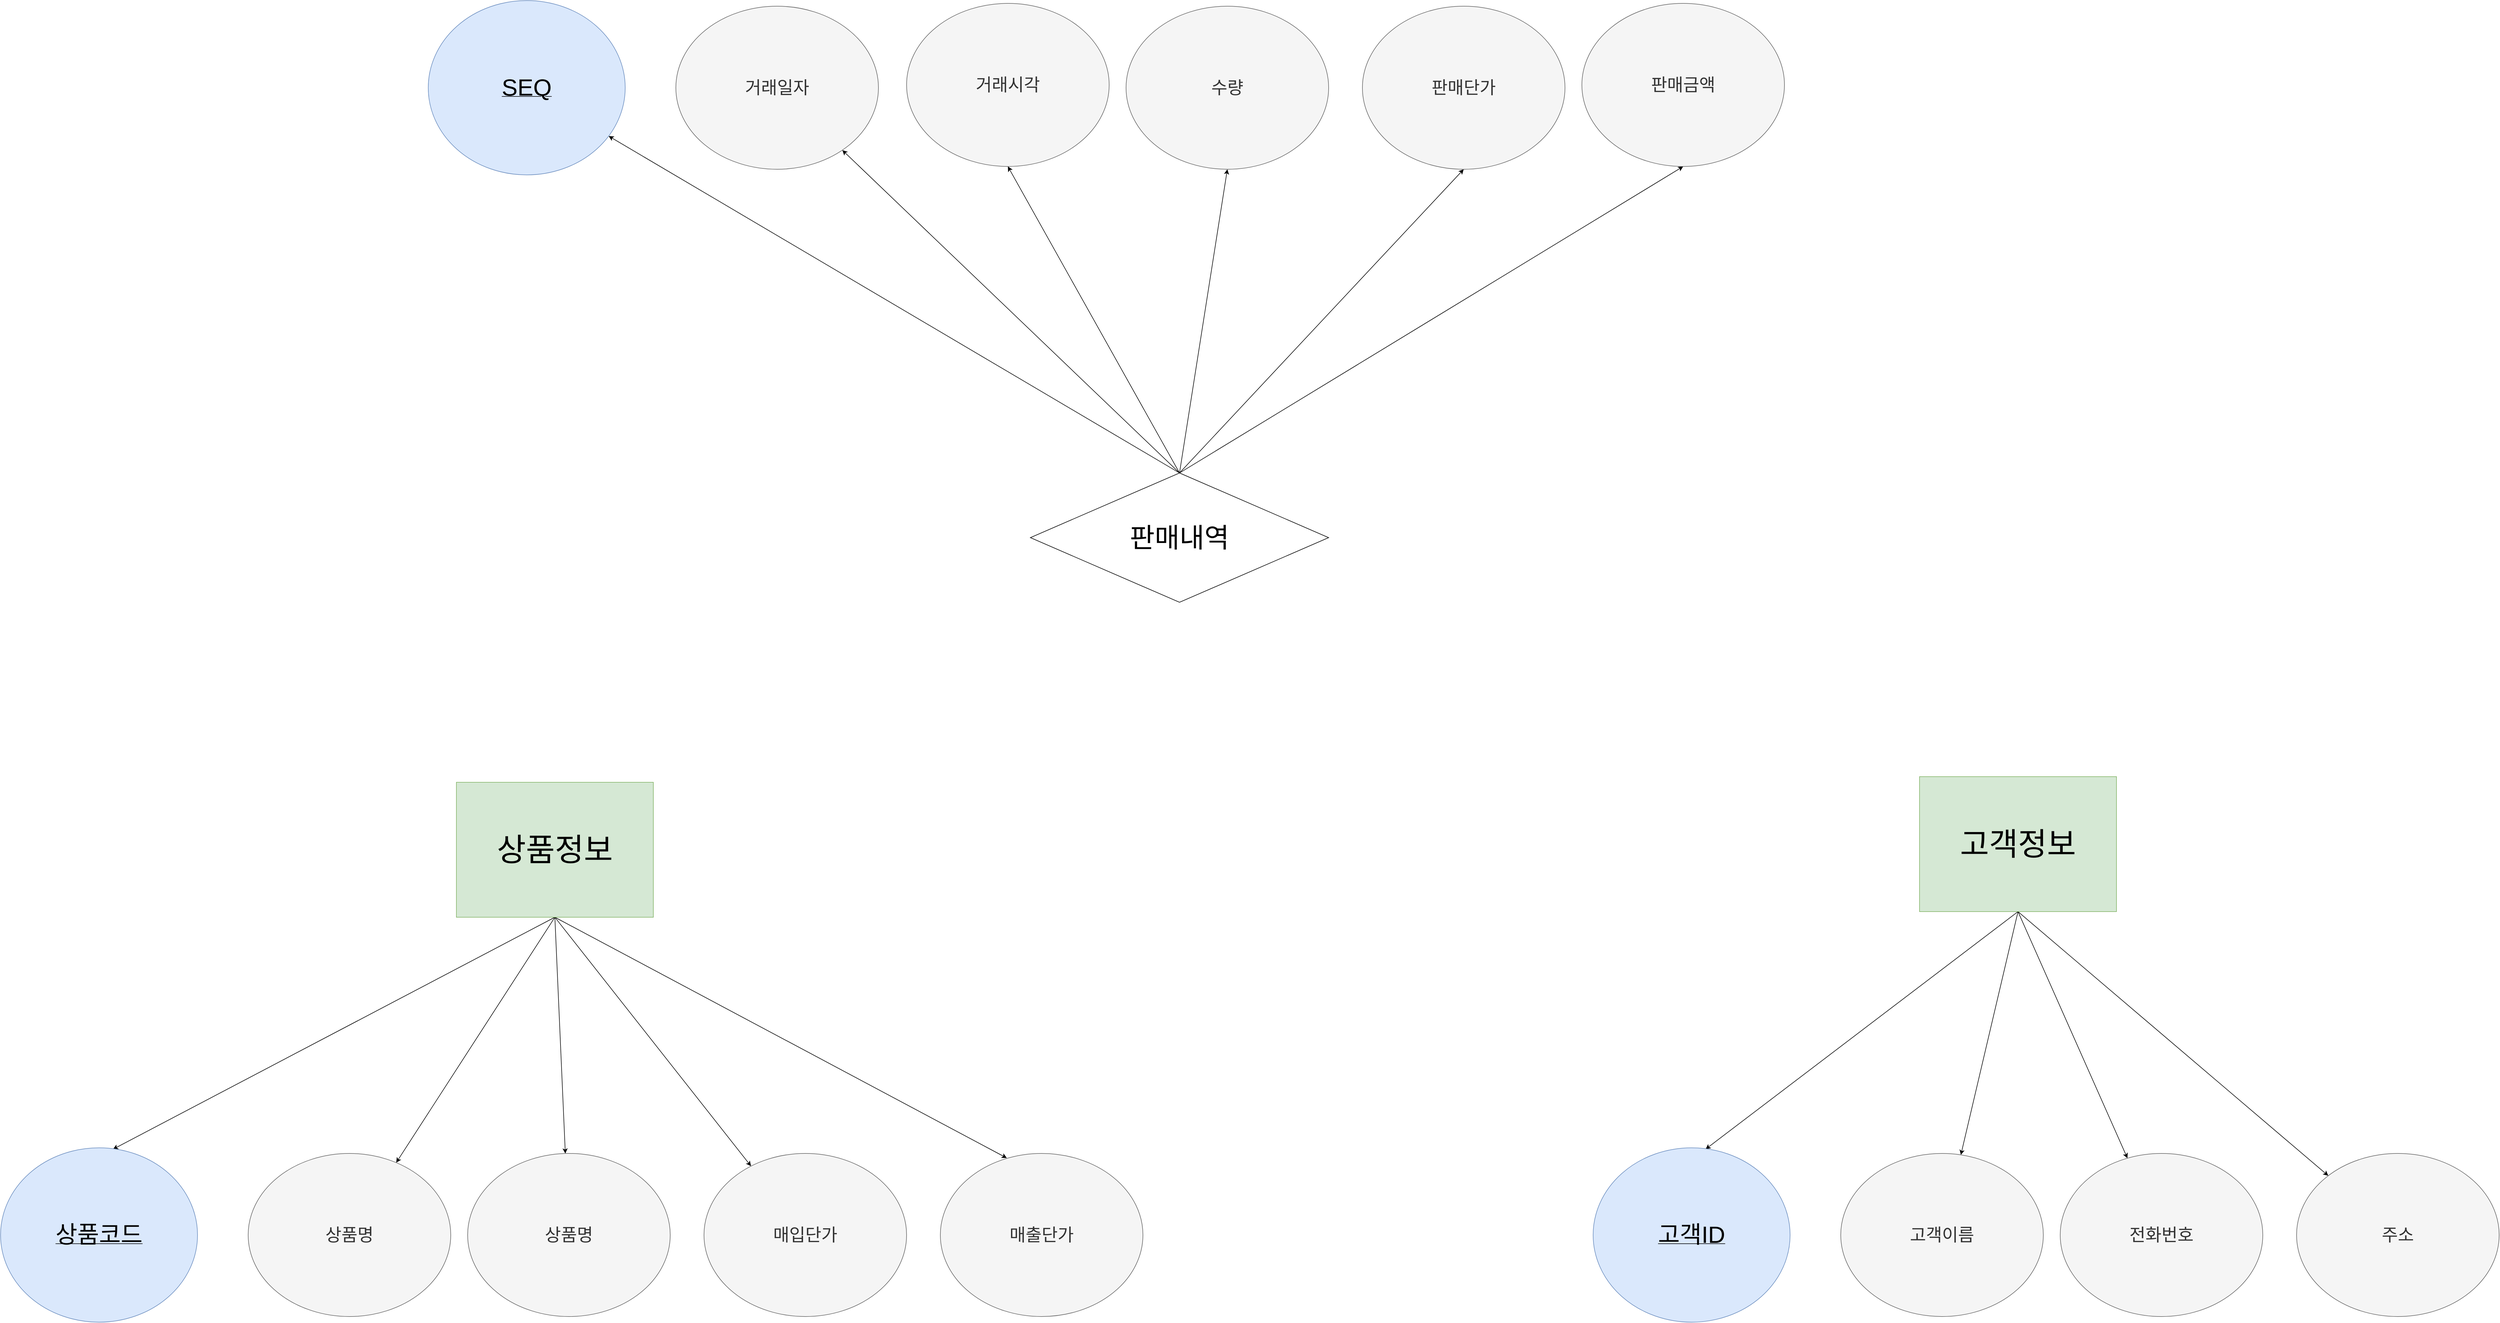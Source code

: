 <mxfile version="21.3.8" type="device">
  <diagram name="페이지-1" id="Xt2uu6nJdrluI8gXR9bE">
    <mxGraphModel dx="5736" dy="6324" grid="1" gridSize="10" guides="1" tooltips="1" connect="1" arrows="1" fold="1" page="1" pageScale="1" pageWidth="4681" pageHeight="3300" math="0" shadow="0">
      <root>
        <mxCell id="0" />
        <mxCell id="1" parent="0" />
        <mxCell id="kY6BftyaQsEhFVCnsbbo-7" style="rounded=0;orthogonalLoop=1;jettySize=auto;html=1;entryX=0.571;entryY=0.008;entryDx=0;entryDy=0;entryPerimeter=0;exitX=0.5;exitY=1;exitDx=0;exitDy=0;" edge="1" parent="1" source="kY6BftyaQsEhFVCnsbbo-1" target="kY6BftyaQsEhFVCnsbbo-2">
          <mxGeometry relative="1" as="geometry" />
        </mxCell>
        <mxCell id="kY6BftyaQsEhFVCnsbbo-8" style="edgeStyle=none;shape=connector;rounded=0;orthogonalLoop=1;jettySize=auto;html=1;labelBackgroundColor=default;strokeColor=default;fontFamily=Helvetica;fontSize=11;fontColor=default;endArrow=classic;exitX=0.5;exitY=1;exitDx=0;exitDy=0;" edge="1" parent="1" source="kY6BftyaQsEhFVCnsbbo-1" target="kY6BftyaQsEhFVCnsbbo-3">
          <mxGeometry relative="1" as="geometry" />
        </mxCell>
        <mxCell id="kY6BftyaQsEhFVCnsbbo-9" style="edgeStyle=none;shape=connector;rounded=0;orthogonalLoop=1;jettySize=auto;html=1;labelBackgroundColor=default;strokeColor=default;fontFamily=Helvetica;fontSize=11;fontColor=default;endArrow=classic;exitX=0.5;exitY=1;exitDx=0;exitDy=0;" edge="1" parent="1" source="kY6BftyaQsEhFVCnsbbo-1" target="kY6BftyaQsEhFVCnsbbo-4">
          <mxGeometry relative="1" as="geometry" />
        </mxCell>
        <mxCell id="kY6BftyaQsEhFVCnsbbo-10" style="edgeStyle=none;shape=connector;rounded=0;orthogonalLoop=1;jettySize=auto;html=1;labelBackgroundColor=default;strokeColor=default;fontFamily=Helvetica;fontSize=11;fontColor=default;endArrow=classic;exitX=0.5;exitY=1;exitDx=0;exitDy=0;" edge="1" parent="1" source="kY6BftyaQsEhFVCnsbbo-1" target="kY6BftyaQsEhFVCnsbbo-5">
          <mxGeometry relative="1" as="geometry" />
        </mxCell>
        <mxCell id="kY6BftyaQsEhFVCnsbbo-11" style="edgeStyle=none;shape=connector;rounded=0;orthogonalLoop=1;jettySize=auto;html=1;labelBackgroundColor=default;strokeColor=default;fontFamily=Helvetica;fontSize=11;fontColor=default;endArrow=classic;exitX=0.5;exitY=1;exitDx=0;exitDy=0;entryX=0.328;entryY=0.028;entryDx=0;entryDy=0;entryPerimeter=0;" edge="1" parent="1" source="kY6BftyaQsEhFVCnsbbo-1" target="kY6BftyaQsEhFVCnsbbo-6">
          <mxGeometry relative="1" as="geometry">
            <mxPoint x="1879.47" y="2074.898" as="targetPoint" />
          </mxGeometry>
        </mxCell>
        <mxCell id="kY6BftyaQsEhFVCnsbbo-1" value="&lt;font style=&quot;font-size: 56px;&quot;&gt;상품정보&lt;/font&gt;" style="whiteSpace=wrap;html=1;align=center;fillColor=#d5e8d4;strokeColor=#82b366;" vertex="1" parent="1">
          <mxGeometry x="980" y="1370" width="350" height="240" as="geometry" />
        </mxCell>
        <mxCell id="kY6BftyaQsEhFVCnsbbo-2" value="&lt;font style=&quot;font-size: 42px;&quot;&gt;상품코드&lt;/font&gt;" style="ellipse;whiteSpace=wrap;html=1;align=center;fontStyle=4;fillColor=#dae8fc;strokeColor=#6c8ebf;" vertex="1" parent="1">
          <mxGeometry x="170" y="2020" width="350" height="310" as="geometry" />
        </mxCell>
        <mxCell id="kY6BftyaQsEhFVCnsbbo-3" value="&lt;font style=&quot;font-size: 31px;&quot;&gt;상품명&lt;/font&gt;" style="ellipse;whiteSpace=wrap;html=1;align=center;fillColor=#f5f5f5;fontColor=#333333;strokeColor=#666666;" vertex="1" parent="1">
          <mxGeometry x="610" y="2030" width="360" height="290" as="geometry" />
        </mxCell>
        <mxCell id="kY6BftyaQsEhFVCnsbbo-4" value="&lt;font style=&quot;font-size: 31px;&quot;&gt;상품명&lt;/font&gt;" style="ellipse;whiteSpace=wrap;html=1;align=center;fillColor=#f5f5f5;fontColor=#333333;strokeColor=#666666;" vertex="1" parent="1">
          <mxGeometry x="1000" y="2030" width="360" height="290" as="geometry" />
        </mxCell>
        <mxCell id="kY6BftyaQsEhFVCnsbbo-5" value="&lt;font style=&quot;font-size: 31px;&quot;&gt;매입단가&lt;/font&gt;" style="ellipse;whiteSpace=wrap;html=1;align=center;fillColor=#f5f5f5;fontColor=#333333;strokeColor=#666666;" vertex="1" parent="1">
          <mxGeometry x="1420" y="2030" width="360" height="290" as="geometry" />
        </mxCell>
        <mxCell id="kY6BftyaQsEhFVCnsbbo-6" value="&lt;font style=&quot;font-size: 31px;&quot;&gt;매출단가&lt;/font&gt;" style="ellipse;whiteSpace=wrap;html=1;align=center;fillColor=#f5f5f5;fontColor=#333333;strokeColor=#666666;" vertex="1" parent="1">
          <mxGeometry x="1840" y="2030" width="360" height="290" as="geometry" />
        </mxCell>
        <mxCell id="kY6BftyaQsEhFVCnsbbo-12" style="rounded=0;orthogonalLoop=1;jettySize=auto;html=1;entryX=0.571;entryY=0.008;entryDx=0;entryDy=0;entryPerimeter=0;exitX=0.5;exitY=1;exitDx=0;exitDy=0;" edge="1" source="kY6BftyaQsEhFVCnsbbo-17" target="kY6BftyaQsEhFVCnsbbo-18" parent="1">
          <mxGeometry relative="1" as="geometry" />
        </mxCell>
        <mxCell id="kY6BftyaQsEhFVCnsbbo-13" style="edgeStyle=none;shape=connector;rounded=0;orthogonalLoop=1;jettySize=auto;html=1;labelBackgroundColor=default;strokeColor=default;fontFamily=Helvetica;fontSize=11;fontColor=default;endArrow=classic;exitX=0.5;exitY=1;exitDx=0;exitDy=0;" edge="1" source="kY6BftyaQsEhFVCnsbbo-17" target="kY6BftyaQsEhFVCnsbbo-19" parent="1">
          <mxGeometry relative="1" as="geometry" />
        </mxCell>
        <mxCell id="kY6BftyaQsEhFVCnsbbo-14" style="edgeStyle=none;shape=connector;rounded=0;orthogonalLoop=1;jettySize=auto;html=1;labelBackgroundColor=default;strokeColor=default;fontFamily=Helvetica;fontSize=11;fontColor=default;endArrow=classic;exitX=0.5;exitY=1;exitDx=0;exitDy=0;" edge="1" source="kY6BftyaQsEhFVCnsbbo-17" target="kY6BftyaQsEhFVCnsbbo-20" parent="1">
          <mxGeometry relative="1" as="geometry" />
        </mxCell>
        <mxCell id="kY6BftyaQsEhFVCnsbbo-15" style="edgeStyle=none;shape=connector;rounded=0;orthogonalLoop=1;jettySize=auto;html=1;labelBackgroundColor=default;strokeColor=default;fontFamily=Helvetica;fontSize=11;fontColor=default;endArrow=classic;exitX=0.5;exitY=1;exitDx=0;exitDy=0;" edge="1" source="kY6BftyaQsEhFVCnsbbo-17" target="kY6BftyaQsEhFVCnsbbo-21" parent="1">
          <mxGeometry relative="1" as="geometry" />
        </mxCell>
        <mxCell id="kY6BftyaQsEhFVCnsbbo-17" value="&lt;font style=&quot;font-size: 56px;&quot;&gt;고객정보&lt;/font&gt;" style="whiteSpace=wrap;html=1;align=center;fillColor=#d5e8d4;strokeColor=#82b366;" vertex="1" parent="1">
          <mxGeometry x="3580" y="1360" width="350" height="240" as="geometry" />
        </mxCell>
        <mxCell id="kY6BftyaQsEhFVCnsbbo-18" value="&lt;font style=&quot;font-size: 42px;&quot;&gt;고객ID&lt;/font&gt;" style="ellipse;whiteSpace=wrap;html=1;align=center;fontStyle=4;fillColor=#dae8fc;strokeColor=#6c8ebf;" vertex="1" parent="1">
          <mxGeometry x="3000" y="2020" width="350" height="310" as="geometry" />
        </mxCell>
        <mxCell id="kY6BftyaQsEhFVCnsbbo-19" value="&lt;span style=&quot;font-size: 31px;&quot;&gt;고객이름&lt;/span&gt;" style="ellipse;whiteSpace=wrap;html=1;align=center;fillColor=#f5f5f5;fontColor=#333333;strokeColor=#666666;" vertex="1" parent="1">
          <mxGeometry x="3440" y="2030" width="360" height="290" as="geometry" />
        </mxCell>
        <mxCell id="kY6BftyaQsEhFVCnsbbo-20" value="&lt;font style=&quot;font-size: 31px;&quot;&gt;전화번호&lt;/font&gt;" style="ellipse;whiteSpace=wrap;html=1;align=center;fillColor=#f5f5f5;fontColor=#333333;strokeColor=#666666;" vertex="1" parent="1">
          <mxGeometry x="3830" y="2030" width="360" height="290" as="geometry" />
        </mxCell>
        <mxCell id="kY6BftyaQsEhFVCnsbbo-21" value="&lt;font style=&quot;font-size: 31px;&quot;&gt;주소&lt;/font&gt;" style="ellipse;whiteSpace=wrap;html=1;align=center;fillColor=#f5f5f5;fontColor=#333333;strokeColor=#666666;" vertex="1" parent="1">
          <mxGeometry x="4250" y="2030" width="360" height="290" as="geometry" />
        </mxCell>
        <mxCell id="kY6BftyaQsEhFVCnsbbo-34" style="edgeStyle=none;shape=connector;rounded=0;orthogonalLoop=1;jettySize=auto;html=1;labelBackgroundColor=default;strokeColor=default;fontFamily=Helvetica;fontSize=11;fontColor=default;endArrow=classic;exitX=0.5;exitY=0;exitDx=0;exitDy=0;" edge="1" parent="1" source="kY6BftyaQsEhFVCnsbbo-23" target="kY6BftyaQsEhFVCnsbbo-33">
          <mxGeometry relative="1" as="geometry" />
        </mxCell>
        <mxCell id="kY6BftyaQsEhFVCnsbbo-35" style="edgeStyle=none;shape=connector;rounded=0;orthogonalLoop=1;jettySize=auto;html=1;labelBackgroundColor=default;strokeColor=default;fontFamily=Helvetica;fontSize=11;fontColor=default;endArrow=classic;exitX=0.5;exitY=0;exitDx=0;exitDy=0;" edge="1" parent="1" source="kY6BftyaQsEhFVCnsbbo-23" target="kY6BftyaQsEhFVCnsbbo-28">
          <mxGeometry relative="1" as="geometry" />
        </mxCell>
        <mxCell id="kY6BftyaQsEhFVCnsbbo-36" style="edgeStyle=none;shape=connector;rounded=0;orthogonalLoop=1;jettySize=auto;html=1;entryX=0.5;entryY=1;entryDx=0;entryDy=0;labelBackgroundColor=default;strokeColor=default;fontFamily=Helvetica;fontSize=11;fontColor=default;endArrow=classic;exitX=0.5;exitY=0;exitDx=0;exitDy=0;" edge="1" parent="1" source="kY6BftyaQsEhFVCnsbbo-23" target="kY6BftyaQsEhFVCnsbbo-29">
          <mxGeometry relative="1" as="geometry" />
        </mxCell>
        <mxCell id="kY6BftyaQsEhFVCnsbbo-37" style="edgeStyle=none;shape=connector;rounded=0;orthogonalLoop=1;jettySize=auto;html=1;entryX=0.5;entryY=1;entryDx=0;entryDy=0;labelBackgroundColor=default;strokeColor=default;fontFamily=Helvetica;fontSize=11;fontColor=default;endArrow=classic;exitX=0.5;exitY=0;exitDx=0;exitDy=0;" edge="1" parent="1" source="kY6BftyaQsEhFVCnsbbo-23" target="kY6BftyaQsEhFVCnsbbo-30">
          <mxGeometry relative="1" as="geometry" />
        </mxCell>
        <mxCell id="kY6BftyaQsEhFVCnsbbo-38" style="edgeStyle=none;shape=connector;rounded=0;orthogonalLoop=1;jettySize=auto;html=1;entryX=0.5;entryY=1;entryDx=0;entryDy=0;labelBackgroundColor=default;strokeColor=default;fontFamily=Helvetica;fontSize=11;fontColor=default;endArrow=classic;exitX=0.5;exitY=0;exitDx=0;exitDy=0;" edge="1" parent="1" source="kY6BftyaQsEhFVCnsbbo-23" target="kY6BftyaQsEhFVCnsbbo-31">
          <mxGeometry relative="1" as="geometry" />
        </mxCell>
        <mxCell id="kY6BftyaQsEhFVCnsbbo-39" style="edgeStyle=none;shape=connector;rounded=0;orthogonalLoop=1;jettySize=auto;html=1;entryX=0.5;entryY=1;entryDx=0;entryDy=0;labelBackgroundColor=default;strokeColor=default;fontFamily=Helvetica;fontSize=11;fontColor=default;endArrow=classic;exitX=0.5;exitY=0;exitDx=0;exitDy=0;" edge="1" parent="1" source="kY6BftyaQsEhFVCnsbbo-23" target="kY6BftyaQsEhFVCnsbbo-32">
          <mxGeometry relative="1" as="geometry" />
        </mxCell>
        <mxCell id="kY6BftyaQsEhFVCnsbbo-23" value="&lt;font style=&quot;font-size: 48px;&quot;&gt;판매내역&lt;/font&gt;" style="shape=rhombus;perimeter=rhombusPerimeter;whiteSpace=wrap;html=1;align=center;fontFamily=Helvetica;fontSize=11;fontColor=default;" vertex="1" parent="1">
          <mxGeometry x="2000" y="820" width="530" height="230" as="geometry" />
        </mxCell>
        <mxCell id="kY6BftyaQsEhFVCnsbbo-28" value="&lt;font style=&quot;font-size: 31px;&quot;&gt;거래일자&lt;/font&gt;" style="ellipse;whiteSpace=wrap;html=1;align=center;fillColor=#f5f5f5;fontColor=#333333;strokeColor=#666666;" vertex="1" parent="1">
          <mxGeometry x="1370" y="-10" width="360" height="290" as="geometry" />
        </mxCell>
        <mxCell id="kY6BftyaQsEhFVCnsbbo-29" value="&lt;font style=&quot;font-size: 31px;&quot;&gt;거래시각&lt;/font&gt;" style="ellipse;whiteSpace=wrap;html=1;align=center;fillColor=#f5f5f5;fontColor=#333333;strokeColor=#666666;" vertex="1" parent="1">
          <mxGeometry x="1780" y="-15" width="360" height="290" as="geometry" />
        </mxCell>
        <mxCell id="kY6BftyaQsEhFVCnsbbo-30" value="&lt;font style=&quot;font-size: 31px;&quot;&gt;수량&lt;/font&gt;" style="ellipse;whiteSpace=wrap;html=1;align=center;fillColor=#f5f5f5;fontColor=#333333;strokeColor=#666666;" vertex="1" parent="1">
          <mxGeometry x="2170" y="-10" width="360" height="290" as="geometry" />
        </mxCell>
        <mxCell id="kY6BftyaQsEhFVCnsbbo-31" value="&lt;font style=&quot;font-size: 31px;&quot;&gt;판매단가&lt;br&gt;&lt;/font&gt;" style="ellipse;whiteSpace=wrap;html=1;align=center;fillColor=#f5f5f5;fontColor=#333333;strokeColor=#666666;" vertex="1" parent="1">
          <mxGeometry x="2590" y="-10" width="360" height="290" as="geometry" />
        </mxCell>
        <mxCell id="kY6BftyaQsEhFVCnsbbo-32" value="&lt;font style=&quot;font-size: 31px;&quot;&gt;판매금액&lt;br&gt;&lt;/font&gt;" style="ellipse;whiteSpace=wrap;html=1;align=center;fillColor=#f5f5f5;fontColor=#333333;strokeColor=#666666;" vertex="1" parent="1">
          <mxGeometry x="2980" y="-15" width="360" height="290" as="geometry" />
        </mxCell>
        <mxCell id="kY6BftyaQsEhFVCnsbbo-33" value="&lt;span style=&quot;font-size: 42px;&quot;&gt;SEQ&lt;/span&gt;" style="ellipse;whiteSpace=wrap;html=1;align=center;fontStyle=4;fillColor=#dae8fc;strokeColor=#6c8ebf;" vertex="1" parent="1">
          <mxGeometry x="930" y="-20" width="350" height="310" as="geometry" />
        </mxCell>
      </root>
    </mxGraphModel>
  </diagram>
</mxfile>
